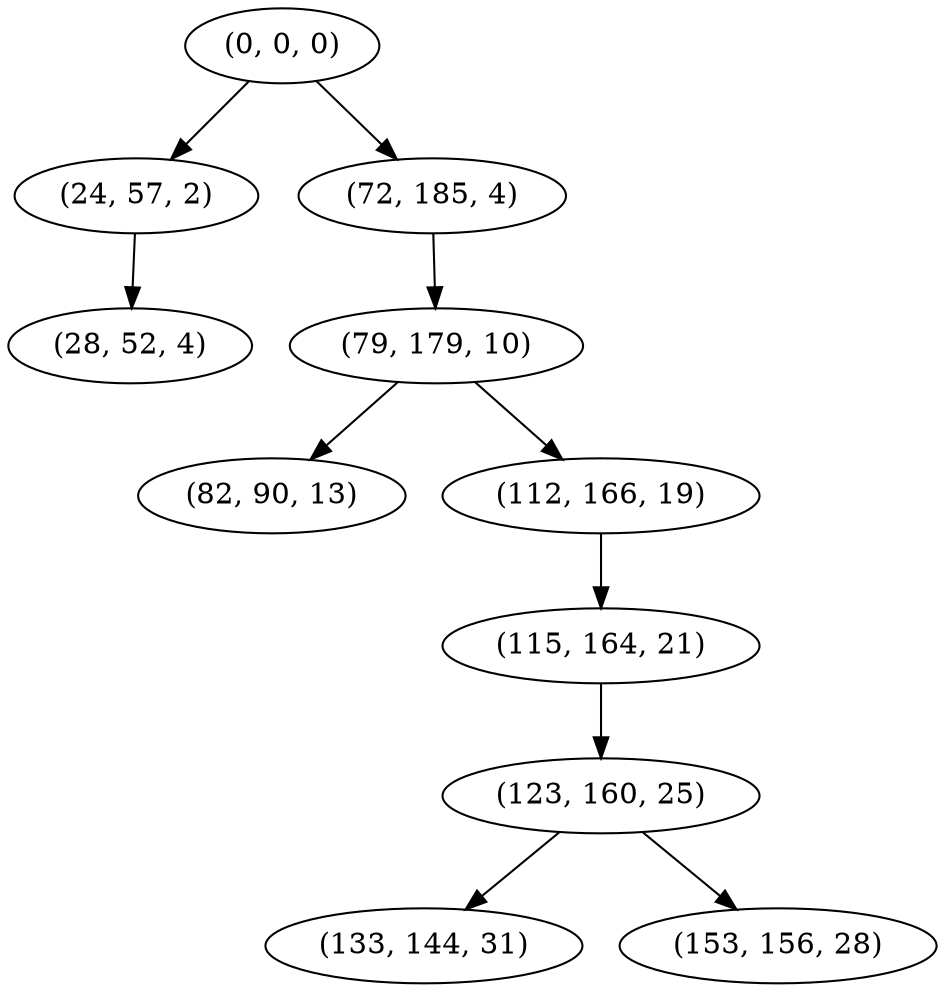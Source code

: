 digraph tree {
    "(0, 0, 0)";
    "(24, 57, 2)";
    "(28, 52, 4)";
    "(72, 185, 4)";
    "(79, 179, 10)";
    "(82, 90, 13)";
    "(112, 166, 19)";
    "(115, 164, 21)";
    "(123, 160, 25)";
    "(133, 144, 31)";
    "(153, 156, 28)";
    "(0, 0, 0)" -> "(24, 57, 2)";
    "(0, 0, 0)" -> "(72, 185, 4)";
    "(24, 57, 2)" -> "(28, 52, 4)";
    "(72, 185, 4)" -> "(79, 179, 10)";
    "(79, 179, 10)" -> "(82, 90, 13)";
    "(79, 179, 10)" -> "(112, 166, 19)";
    "(112, 166, 19)" -> "(115, 164, 21)";
    "(115, 164, 21)" -> "(123, 160, 25)";
    "(123, 160, 25)" -> "(133, 144, 31)";
    "(123, 160, 25)" -> "(153, 156, 28)";
}
